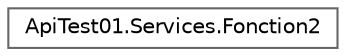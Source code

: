 digraph "Graphe hiérarchique des classes"
{
 // LATEX_PDF_SIZE
  bgcolor="transparent";
  edge [fontname=Helvetica,fontsize=10,labelfontname=Helvetica,labelfontsize=10];
  node [fontname=Helvetica,fontsize=10,shape=box,height=0.2,width=0.4];
  rankdir="LR";
  Node0 [id="Node000000",label="ApiTest01.Services.Fonction2",height=0.2,width=0.4,color="grey40", fillcolor="white", style="filled",URL="$class_api_test01_1_1_services_1_1_fonction2.html",tooltip="The fonction2."];
}
